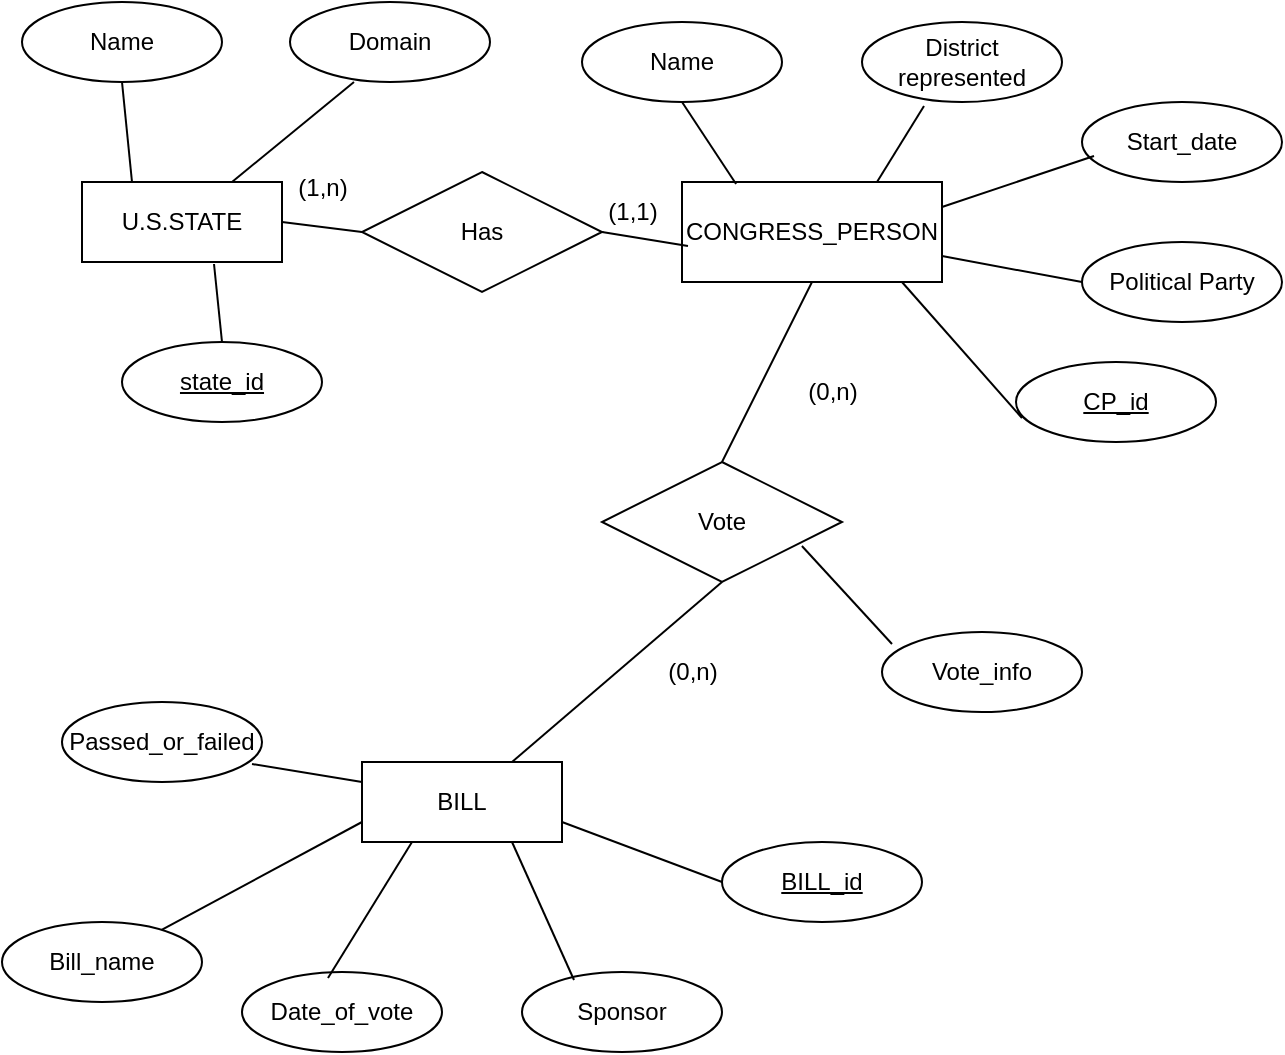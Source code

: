 <mxfile version="22.0.0" type="github">
  <diagram name="Trang-1" id="f7UukN02Y4rfjU-1dkGm">
    <mxGraphModel dx="1579" dy="759" grid="1" gridSize="10" guides="1" tooltips="1" connect="1" arrows="1" fold="1" page="1" pageScale="1" pageWidth="827" pageHeight="1169" math="0" shadow="0">
      <root>
        <mxCell id="0" />
        <mxCell id="1" parent="0" />
        <mxCell id="6FcjzkSdmnF6HZqwFhS1-1" value="U.S.STATE" style="whiteSpace=wrap;html=1;align=center;" vertex="1" parent="1">
          <mxGeometry x="260" y="170" width="100" height="40" as="geometry" />
        </mxCell>
        <mxCell id="6FcjzkSdmnF6HZqwFhS1-2" value="CONGRESS_PERSON" style="whiteSpace=wrap;html=1;align=center;" vertex="1" parent="1">
          <mxGeometry x="560" y="170" width="130" height="50" as="geometry" />
        </mxCell>
        <mxCell id="6FcjzkSdmnF6HZqwFhS1-3" value="Name" style="ellipse;whiteSpace=wrap;html=1;align=center;" vertex="1" parent="1">
          <mxGeometry x="230" y="80" width="100" height="40" as="geometry" />
        </mxCell>
        <mxCell id="6FcjzkSdmnF6HZqwFhS1-4" value="Domain" style="ellipse;whiteSpace=wrap;html=1;align=center;" vertex="1" parent="1">
          <mxGeometry x="364" y="80" width="100" height="40" as="geometry" />
        </mxCell>
        <mxCell id="6FcjzkSdmnF6HZqwFhS1-5" value="" style="endArrow=none;html=1;rounded=0;exitX=0.5;exitY=1;exitDx=0;exitDy=0;entryX=0.25;entryY=0;entryDx=0;entryDy=0;" edge="1" parent="1" source="6FcjzkSdmnF6HZqwFhS1-3" target="6FcjzkSdmnF6HZqwFhS1-1">
          <mxGeometry relative="1" as="geometry">
            <mxPoint x="410" y="390" as="sourcePoint" />
            <mxPoint x="570" y="390" as="targetPoint" />
          </mxGeometry>
        </mxCell>
        <mxCell id="6FcjzkSdmnF6HZqwFhS1-6" value="" style="endArrow=none;html=1;rounded=0;exitX=0.32;exitY=1;exitDx=0;exitDy=0;exitPerimeter=0;entryX=0.75;entryY=0;entryDx=0;entryDy=0;" edge="1" parent="1" source="6FcjzkSdmnF6HZqwFhS1-4" target="6FcjzkSdmnF6HZqwFhS1-1">
          <mxGeometry relative="1" as="geometry">
            <mxPoint x="410" y="390" as="sourcePoint" />
            <mxPoint x="570" y="390" as="targetPoint" />
          </mxGeometry>
        </mxCell>
        <mxCell id="6FcjzkSdmnF6HZqwFhS1-7" value="Name" style="ellipse;whiteSpace=wrap;html=1;align=center;" vertex="1" parent="1">
          <mxGeometry x="510" y="90" width="100" height="40" as="geometry" />
        </mxCell>
        <mxCell id="6FcjzkSdmnF6HZqwFhS1-8" value="District represented" style="ellipse;whiteSpace=wrap;html=1;align=center;" vertex="1" parent="1">
          <mxGeometry x="650" y="90" width="100" height="40" as="geometry" />
        </mxCell>
        <mxCell id="6FcjzkSdmnF6HZqwFhS1-9" value="" style="endArrow=none;html=1;rounded=0;exitX=0.5;exitY=1;exitDx=0;exitDy=0;entryX=0.208;entryY=0.02;entryDx=0;entryDy=0;entryPerimeter=0;" edge="1" parent="1" source="6FcjzkSdmnF6HZqwFhS1-7" target="6FcjzkSdmnF6HZqwFhS1-2">
          <mxGeometry relative="1" as="geometry">
            <mxPoint x="406" y="130" as="sourcePoint" />
            <mxPoint x="345" y="180" as="targetPoint" />
          </mxGeometry>
        </mxCell>
        <mxCell id="6FcjzkSdmnF6HZqwFhS1-10" value="" style="endArrow=none;html=1;rounded=0;exitX=0.31;exitY=1.05;exitDx=0;exitDy=0;entryX=0.75;entryY=0;entryDx=0;entryDy=0;exitPerimeter=0;" edge="1" parent="1" source="6FcjzkSdmnF6HZqwFhS1-8" target="6FcjzkSdmnF6HZqwFhS1-2">
          <mxGeometry relative="1" as="geometry">
            <mxPoint x="570" y="140" as="sourcePoint" />
            <mxPoint x="577" y="221" as="targetPoint" />
          </mxGeometry>
        </mxCell>
        <mxCell id="6FcjzkSdmnF6HZqwFhS1-11" value="Start_date" style="ellipse;whiteSpace=wrap;html=1;align=center;" vertex="1" parent="1">
          <mxGeometry x="760" y="130" width="100" height="40" as="geometry" />
        </mxCell>
        <mxCell id="6FcjzkSdmnF6HZqwFhS1-12" value="" style="endArrow=none;html=1;rounded=0;exitX=0.06;exitY=0.675;exitDx=0;exitDy=0;entryX=1;entryY=0.25;entryDx=0;entryDy=0;exitPerimeter=0;" edge="1" parent="1" source="6FcjzkSdmnF6HZqwFhS1-11" target="6FcjzkSdmnF6HZqwFhS1-2">
          <mxGeometry relative="1" as="geometry">
            <mxPoint x="691" y="142" as="sourcePoint" />
            <mxPoint x="658" y="200" as="targetPoint" />
          </mxGeometry>
        </mxCell>
        <mxCell id="6FcjzkSdmnF6HZqwFhS1-13" value="Political Party" style="ellipse;whiteSpace=wrap;html=1;align=center;" vertex="1" parent="1">
          <mxGeometry x="760" y="200" width="100" height="40" as="geometry" />
        </mxCell>
        <mxCell id="6FcjzkSdmnF6HZqwFhS1-14" value="" style="endArrow=none;html=1;rounded=0;exitX=0;exitY=0.5;exitDx=0;exitDy=0;" edge="1" parent="1" source="6FcjzkSdmnF6HZqwFhS1-13" target="6FcjzkSdmnF6HZqwFhS1-2">
          <mxGeometry relative="1" as="geometry">
            <mxPoint x="776" y="167" as="sourcePoint" />
            <mxPoint x="690" y="213" as="targetPoint" />
          </mxGeometry>
        </mxCell>
        <mxCell id="6FcjzkSdmnF6HZqwFhS1-15" value="BILL" style="whiteSpace=wrap;html=1;align=center;" vertex="1" parent="1">
          <mxGeometry x="400" y="460" width="100" height="40" as="geometry" />
        </mxCell>
        <mxCell id="6FcjzkSdmnF6HZqwFhS1-16" value="Bill_name" style="ellipse;whiteSpace=wrap;html=1;align=center;" vertex="1" parent="1">
          <mxGeometry x="220" y="540" width="100" height="40" as="geometry" />
        </mxCell>
        <mxCell id="6FcjzkSdmnF6HZqwFhS1-17" value="Date_of_vote" style="ellipse;whiteSpace=wrap;html=1;align=center;" vertex="1" parent="1">
          <mxGeometry x="340" y="565" width="100" height="40" as="geometry" />
        </mxCell>
        <mxCell id="6FcjzkSdmnF6HZqwFhS1-18" value="Passed_or_failed" style="ellipse;whiteSpace=wrap;html=1;align=center;" vertex="1" parent="1">
          <mxGeometry x="250" y="430" width="100" height="40" as="geometry" />
        </mxCell>
        <mxCell id="6FcjzkSdmnF6HZqwFhS1-19" value="Sponsor" style="ellipse;whiteSpace=wrap;html=1;align=center;" vertex="1" parent="1">
          <mxGeometry x="480" y="565" width="100" height="40" as="geometry" />
        </mxCell>
        <mxCell id="6FcjzkSdmnF6HZqwFhS1-23" value="" style="endArrow=none;html=1;rounded=0;exitX=0.95;exitY=0.775;exitDx=0;exitDy=0;exitPerimeter=0;entryX=0;entryY=0.25;entryDx=0;entryDy=0;" edge="1" parent="1" source="6FcjzkSdmnF6HZqwFhS1-18" target="6FcjzkSdmnF6HZqwFhS1-15">
          <mxGeometry relative="1" as="geometry">
            <mxPoint x="480" y="390" as="sourcePoint" />
            <mxPoint x="640" y="390" as="targetPoint" />
          </mxGeometry>
        </mxCell>
        <mxCell id="6FcjzkSdmnF6HZqwFhS1-24" value="" style="endArrow=none;html=1;rounded=0;entryX=0;entryY=0.75;entryDx=0;entryDy=0;" edge="1" parent="1" source="6FcjzkSdmnF6HZqwFhS1-16" target="6FcjzkSdmnF6HZqwFhS1-15">
          <mxGeometry relative="1" as="geometry">
            <mxPoint x="355" y="471" as="sourcePoint" />
            <mxPoint x="420" y="470" as="targetPoint" />
          </mxGeometry>
        </mxCell>
        <mxCell id="6FcjzkSdmnF6HZqwFhS1-25" value="" style="endArrow=none;html=1;rounded=0;entryX=0.25;entryY=1;entryDx=0;entryDy=0;exitX=0.43;exitY=0.075;exitDx=0;exitDy=0;exitPerimeter=0;" edge="1" parent="1" source="6FcjzkSdmnF6HZqwFhS1-17" target="6FcjzkSdmnF6HZqwFhS1-15">
          <mxGeometry relative="1" as="geometry">
            <mxPoint x="309" y="554" as="sourcePoint" />
            <mxPoint x="420" y="490" as="targetPoint" />
          </mxGeometry>
        </mxCell>
        <mxCell id="6FcjzkSdmnF6HZqwFhS1-26" value="" style="endArrow=none;html=1;rounded=0;entryX=0.75;entryY=1;entryDx=0;entryDy=0;exitX=0.26;exitY=0.1;exitDx=0;exitDy=0;exitPerimeter=0;" edge="1" parent="1" source="6FcjzkSdmnF6HZqwFhS1-19" target="6FcjzkSdmnF6HZqwFhS1-15">
          <mxGeometry relative="1" as="geometry">
            <mxPoint x="319" y="564" as="sourcePoint" />
            <mxPoint x="430" y="500" as="targetPoint" />
          </mxGeometry>
        </mxCell>
        <mxCell id="6FcjzkSdmnF6HZqwFhS1-27" value="Has" style="shape=rhombus;perimeter=rhombusPerimeter;whiteSpace=wrap;html=1;align=center;" vertex="1" parent="1">
          <mxGeometry x="400" y="165" width="120" height="60" as="geometry" />
        </mxCell>
        <mxCell id="6FcjzkSdmnF6HZqwFhS1-28" value="" style="endArrow=none;html=1;rounded=0;exitX=1;exitY=0.5;exitDx=0;exitDy=0;entryX=0;entryY=0.5;entryDx=0;entryDy=0;" edge="1" parent="1" source="6FcjzkSdmnF6HZqwFhS1-1" target="6FcjzkSdmnF6HZqwFhS1-27">
          <mxGeometry relative="1" as="geometry">
            <mxPoint x="480" y="390" as="sourcePoint" />
            <mxPoint x="640" y="390" as="targetPoint" />
          </mxGeometry>
        </mxCell>
        <mxCell id="6FcjzkSdmnF6HZqwFhS1-30" value="" style="endArrow=none;html=1;rounded=0;exitX=1;exitY=0.5;exitDx=0;exitDy=0;entryX=0.023;entryY=0.64;entryDx=0;entryDy=0;entryPerimeter=0;" edge="1" parent="1" source="6FcjzkSdmnF6HZqwFhS1-27" target="6FcjzkSdmnF6HZqwFhS1-2">
          <mxGeometry relative="1" as="geometry">
            <mxPoint x="370" y="200" as="sourcePoint" />
            <mxPoint x="410" y="210" as="targetPoint" />
          </mxGeometry>
        </mxCell>
        <mxCell id="6FcjzkSdmnF6HZqwFhS1-32" value="Vote" style="shape=rhombus;perimeter=rhombusPerimeter;whiteSpace=wrap;html=1;align=center;" vertex="1" parent="1">
          <mxGeometry x="520" y="310" width="120" height="60" as="geometry" />
        </mxCell>
        <mxCell id="6FcjzkSdmnF6HZqwFhS1-33" value="" style="endArrow=none;html=1;rounded=0;exitX=0.5;exitY=1;exitDx=0;exitDy=0;entryX=0.5;entryY=0;entryDx=0;entryDy=0;" edge="1" parent="1" source="6FcjzkSdmnF6HZqwFhS1-2" target="6FcjzkSdmnF6HZqwFhS1-32">
          <mxGeometry relative="1" as="geometry">
            <mxPoint x="530" y="205" as="sourcePoint" />
            <mxPoint x="573" y="212" as="targetPoint" />
          </mxGeometry>
        </mxCell>
        <mxCell id="6FcjzkSdmnF6HZqwFhS1-34" value="" style="endArrow=none;html=1;rounded=0;exitX=0.5;exitY=1;exitDx=0;exitDy=0;entryX=0.75;entryY=0;entryDx=0;entryDy=0;" edge="1" parent="1" source="6FcjzkSdmnF6HZqwFhS1-32" target="6FcjzkSdmnF6HZqwFhS1-15">
          <mxGeometry relative="1" as="geometry">
            <mxPoint x="635" y="230" as="sourcePoint" />
            <mxPoint x="640" y="340" as="targetPoint" />
          </mxGeometry>
        </mxCell>
        <mxCell id="6FcjzkSdmnF6HZqwFhS1-35" value="(1,n)" style="text;html=1;align=center;verticalAlign=middle;resizable=0;points=[];autosize=1;strokeColor=none;fillColor=none;" vertex="1" parent="1">
          <mxGeometry x="355" y="158" width="50" height="30" as="geometry" />
        </mxCell>
        <mxCell id="6FcjzkSdmnF6HZqwFhS1-36" value="(1,1)" style="text;html=1;align=center;verticalAlign=middle;resizable=0;points=[];autosize=1;strokeColor=none;fillColor=none;" vertex="1" parent="1">
          <mxGeometry x="510" y="170" width="50" height="30" as="geometry" />
        </mxCell>
        <mxCell id="6FcjzkSdmnF6HZqwFhS1-37" value="(0,n)" style="text;html=1;align=center;verticalAlign=middle;resizable=0;points=[];autosize=1;strokeColor=none;fillColor=none;" vertex="1" parent="1">
          <mxGeometry x="610" y="260" width="50" height="30" as="geometry" />
        </mxCell>
        <mxCell id="6FcjzkSdmnF6HZqwFhS1-38" value="(0,n)" style="text;html=1;align=center;verticalAlign=middle;resizable=0;points=[];autosize=1;strokeColor=none;fillColor=none;" vertex="1" parent="1">
          <mxGeometry x="540" y="400" width="50" height="30" as="geometry" />
        </mxCell>
        <mxCell id="6FcjzkSdmnF6HZqwFhS1-39" value="Vote_info" style="ellipse;whiteSpace=wrap;html=1;align=center;" vertex="1" parent="1">
          <mxGeometry x="660" y="395" width="100" height="40" as="geometry" />
        </mxCell>
        <mxCell id="6FcjzkSdmnF6HZqwFhS1-40" value="" style="endArrow=none;html=1;rounded=0;exitX=0.833;exitY=0.7;exitDx=0;exitDy=0;entryX=0.05;entryY=0.15;entryDx=0;entryDy=0;entryPerimeter=0;exitPerimeter=0;" edge="1" parent="1" source="6FcjzkSdmnF6HZqwFhS1-32" target="6FcjzkSdmnF6HZqwFhS1-39">
          <mxGeometry relative="1" as="geometry">
            <mxPoint x="635" y="230" as="sourcePoint" />
            <mxPoint x="590" y="320" as="targetPoint" />
          </mxGeometry>
        </mxCell>
        <mxCell id="6FcjzkSdmnF6HZqwFhS1-42" value="state_id" style="ellipse;whiteSpace=wrap;html=1;align=center;fontStyle=4;" vertex="1" parent="1">
          <mxGeometry x="280" y="250" width="100" height="40" as="geometry" />
        </mxCell>
        <mxCell id="6FcjzkSdmnF6HZqwFhS1-43" value="" style="endArrow=none;html=1;rounded=0;exitX=0.66;exitY=1.025;exitDx=0;exitDy=0;exitPerimeter=0;entryX=0.5;entryY=0;entryDx=0;entryDy=0;" edge="1" parent="1" source="6FcjzkSdmnF6HZqwFhS1-1" target="6FcjzkSdmnF6HZqwFhS1-42">
          <mxGeometry relative="1" as="geometry">
            <mxPoint x="406" y="130" as="sourcePoint" />
            <mxPoint x="345" y="180" as="targetPoint" />
          </mxGeometry>
        </mxCell>
        <mxCell id="6FcjzkSdmnF6HZqwFhS1-45" value="CP_id" style="ellipse;whiteSpace=wrap;html=1;align=center;fontStyle=4;" vertex="1" parent="1">
          <mxGeometry x="727" y="260" width="100" height="40" as="geometry" />
        </mxCell>
        <mxCell id="6FcjzkSdmnF6HZqwFhS1-46" value="" style="endArrow=none;html=1;rounded=0;exitX=0.846;exitY=1;exitDx=0;exitDy=0;exitPerimeter=0;entryX=0.03;entryY=0.7;entryDx=0;entryDy=0;entryPerimeter=0;" edge="1" parent="1" source="6FcjzkSdmnF6HZqwFhS1-2" target="6FcjzkSdmnF6HZqwFhS1-45">
          <mxGeometry relative="1" as="geometry">
            <mxPoint x="336" y="221" as="sourcePoint" />
            <mxPoint x="340" y="260" as="targetPoint" />
          </mxGeometry>
        </mxCell>
        <mxCell id="6FcjzkSdmnF6HZqwFhS1-47" value="&lt;u&gt;BILL_id&lt;/u&gt;" style="ellipse;whiteSpace=wrap;html=1;align=center;" vertex="1" parent="1">
          <mxGeometry x="580" y="500" width="100" height="40" as="geometry" />
        </mxCell>
        <mxCell id="6FcjzkSdmnF6HZqwFhS1-48" value="" style="endArrow=none;html=1;rounded=0;entryX=1;entryY=0.75;entryDx=0;entryDy=0;exitX=0;exitY=0.5;exitDx=0;exitDy=0;" edge="1" parent="1" source="6FcjzkSdmnF6HZqwFhS1-47" target="6FcjzkSdmnF6HZqwFhS1-15">
          <mxGeometry relative="1" as="geometry">
            <mxPoint x="516" y="579" as="sourcePoint" />
            <mxPoint x="485" y="510" as="targetPoint" />
          </mxGeometry>
        </mxCell>
      </root>
    </mxGraphModel>
  </diagram>
</mxfile>
